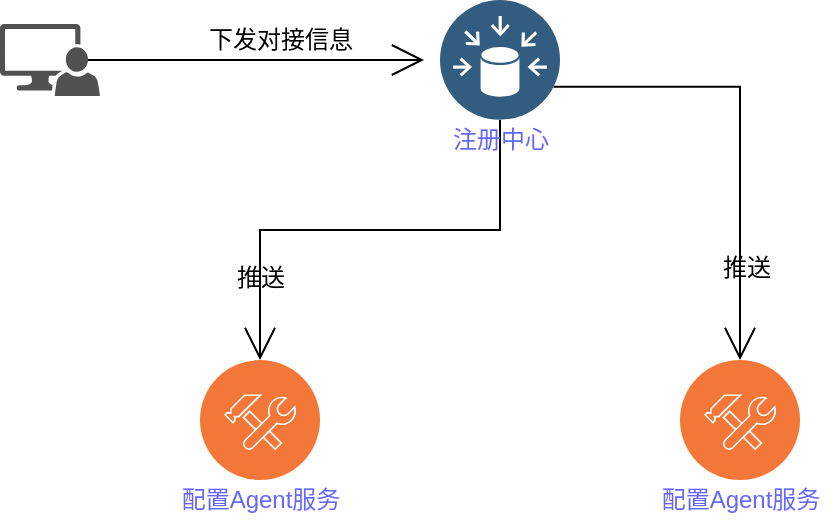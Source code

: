 <mxfile version="15.3.4" type="github">
  <diagram id="2f404044-711c-603c-8f00-f6bb4c023d3c" name="Page-1">
    <mxGraphModel dx="868" dy="450" grid="0" gridSize="10" guides="1" tooltips="1" connect="1" arrows="1" fold="1" page="1" pageScale="1" pageWidth="1169" pageHeight="827" background="none" math="0" shadow="0">
      <root>
        <mxCell id="0" />
        <mxCell id="1" parent="0" />
        <mxCell id="D6hgGwjGK1IcLo61PA9x-241" value="" style="aspect=fixed;perimeter=ellipsePerimeter;html=1;align=center;shadow=0;dashed=0;fontColor=#4277BB;labelBackgroundColor=#ffffff;fontSize=12;spacingTop=3;image;image=img/lib/ibm/devops/configuration_management.svg;hachureGap=4;pointerEvents=0;" vertex="1" parent="1">
          <mxGeometry x="250" y="280" width="60" height="60" as="geometry" />
        </mxCell>
        <mxCell id="D6hgGwjGK1IcLo61PA9x-242" value="" style="aspect=fixed;perimeter=ellipsePerimeter;html=1;align=center;shadow=0;dashed=0;fontColor=#4277BB;labelBackgroundColor=#ffffff;fontSize=12;spacingTop=3;image;image=img/lib/ibm/devops/configuration_management.svg;hachureGap=4;pointerEvents=0;" vertex="1" parent="1">
          <mxGeometry x="490" y="280" width="60" height="60" as="geometry" />
        </mxCell>
        <mxCell id="D6hgGwjGK1IcLo61PA9x-256" style="edgeStyle=orthogonalEdgeStyle;rounded=0;orthogonalLoop=1;jettySize=auto;html=1;exitX=0.5;exitY=1;exitDx=0;exitDy=0;entryX=0.5;entryY=0;entryDx=0;entryDy=0;endArrow=open;startSize=14;endSize=14;sourcePerimeterSpacing=8;targetPerimeterSpacing=8;" edge="1" parent="1" source="D6hgGwjGK1IcLo61PA9x-243" target="D6hgGwjGK1IcLo61PA9x-241">
          <mxGeometry relative="1" as="geometry" />
        </mxCell>
        <mxCell id="D6hgGwjGK1IcLo61PA9x-257" style="edgeStyle=orthogonalEdgeStyle;rounded=0;orthogonalLoop=1;jettySize=auto;html=1;exitX=1;exitY=0.75;exitDx=0;exitDy=0;endArrow=open;startSize=14;endSize=14;sourcePerimeterSpacing=8;targetPerimeterSpacing=8;entryX=0.5;entryY=0;entryDx=0;entryDy=0;" edge="1" parent="1" source="D6hgGwjGK1IcLo61PA9x-243" target="D6hgGwjGK1IcLo61PA9x-242">
          <mxGeometry relative="1" as="geometry" />
        </mxCell>
        <mxCell id="D6hgGwjGK1IcLo61PA9x-243" value="" style="aspect=fixed;perimeter=ellipsePerimeter;html=1;align=center;shadow=0;dashed=0;fontColor=#4277BB;labelBackgroundColor=#ffffff;fontSize=12;spacingTop=3;image;image=img/lib/ibm/data/data_sources.svg;hachureGap=4;pointerEvents=0;" vertex="1" parent="1">
          <mxGeometry x="370" y="100" width="60" height="60" as="geometry" />
        </mxCell>
        <mxCell id="D6hgGwjGK1IcLo61PA9x-244" value="&lt;font color=&quot;#6666ff&quot;&gt;配置Agent服务&lt;/font&gt;" style="text;html=1;resizable=0;autosize=1;align=center;verticalAlign=middle;points=[];fillColor=none;strokeColor=none;rounded=0;hachureGap=4;pointerEvents=0;" vertex="1" parent="1">
          <mxGeometry x="235" y="340" width="90" height="20" as="geometry" />
        </mxCell>
        <mxCell id="D6hgGwjGK1IcLo61PA9x-245" value="&lt;font color=&quot;#6666ff&quot;&gt;配置Agent服务&lt;/font&gt;" style="text;html=1;resizable=0;autosize=1;align=center;verticalAlign=middle;points=[];fillColor=none;strokeColor=none;rounded=0;hachureGap=4;pointerEvents=0;" vertex="1" parent="1">
          <mxGeometry x="475" y="340" width="90" height="20" as="geometry" />
        </mxCell>
        <mxCell id="D6hgGwjGK1IcLo61PA9x-255" style="edgeStyle=none;rounded=0;orthogonalLoop=1;jettySize=auto;html=1;exitX=0.88;exitY=0.5;exitDx=0;exitDy=0;exitPerimeter=0;endArrow=open;startSize=14;endSize=14;sourcePerimeterSpacing=8;targetPerimeterSpacing=8;" edge="1" parent="1" source="D6hgGwjGK1IcLo61PA9x-246" target="D6hgGwjGK1IcLo61PA9x-243">
          <mxGeometry relative="1" as="geometry" />
        </mxCell>
        <mxCell id="D6hgGwjGK1IcLo61PA9x-246" value="" style="sketch=0;pointerEvents=1;shadow=0;dashed=0;html=1;strokeColor=none;labelPosition=center;verticalLabelPosition=bottom;verticalAlign=top;align=center;fillColor=#515151;shape=mxgraph.mscae.system_center.admin_console;hachureGap=4;" vertex="1" parent="1">
          <mxGeometry x="150" y="112" width="50" height="36" as="geometry" />
        </mxCell>
        <mxCell id="D6hgGwjGK1IcLo61PA9x-247" value="&lt;font color=&quot;#6666ff&quot;&gt;注册中心&lt;/font&gt;" style="text;html=1;resizable=0;autosize=1;align=center;verticalAlign=middle;points=[];fillColor=none;strokeColor=none;rounded=0;hachureGap=4;pointerEvents=0;" vertex="1" parent="1">
          <mxGeometry x="370" y="160" width="60" height="20" as="geometry" />
        </mxCell>
        <mxCell id="D6hgGwjGK1IcLo61PA9x-250" value="推送" style="text;html=1;resizable=0;autosize=1;align=center;verticalAlign=middle;points=[];fillColor=none;strokeColor=none;rounded=0;hachureGap=4;pointerEvents=0;" vertex="1" parent="1">
          <mxGeometry x="263" y="230" width="34" height="18" as="geometry" />
        </mxCell>
        <mxCell id="D6hgGwjGK1IcLo61PA9x-252" value="推送" style="text;html=1;resizable=0;autosize=1;align=center;verticalAlign=middle;points=[];fillColor=none;strokeColor=none;rounded=0;hachureGap=4;pointerEvents=0;" vertex="1" parent="1">
          <mxGeometry x="506" y="225" width="34" height="18" as="geometry" />
        </mxCell>
        <mxCell id="D6hgGwjGK1IcLo61PA9x-254" value="下发对接信息" style="text;html=1;resizable=0;autosize=1;align=center;verticalAlign=middle;points=[];fillColor=none;strokeColor=none;rounded=0;hachureGap=4;pointerEvents=0;" vertex="1" parent="1">
          <mxGeometry x="249" y="111" width="82" height="18" as="geometry" />
        </mxCell>
      </root>
    </mxGraphModel>
  </diagram>
</mxfile>
